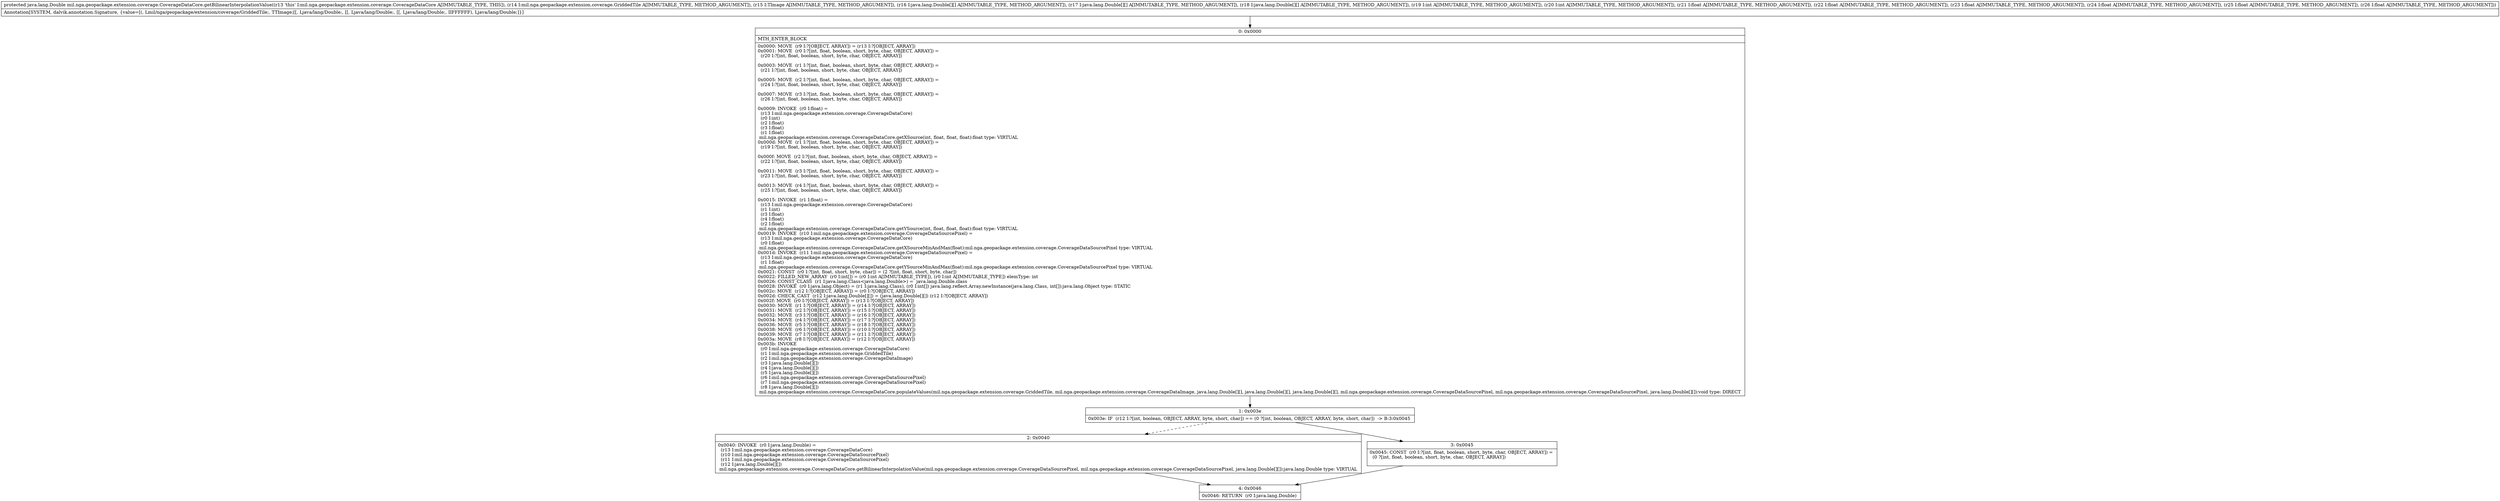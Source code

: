 digraph "CFG formil.nga.geopackage.extension.coverage.CoverageDataCore.getBilinearInterpolationValue(Lmil\/nga\/geopackage\/extension\/coverage\/GriddedTile;Lmil\/nga\/geopackage\/extension\/coverage\/CoverageDataImage;[[Ljava\/lang\/Double;[[Ljava\/lang\/Double;[[Ljava\/lang\/Double;IIFFFFFF)Ljava\/lang\/Double;" {
Node_0 [shape=record,label="{0\:\ 0x0000|MTH_ENTER_BLOCK\l|0x0000: MOVE  (r9 I:?[OBJECT, ARRAY]) = (r13 I:?[OBJECT, ARRAY]) \l0x0001: MOVE  (r0 I:?[int, float, boolean, short, byte, char, OBJECT, ARRAY]) = \l  (r20 I:?[int, float, boolean, short, byte, char, OBJECT, ARRAY])\l \l0x0003: MOVE  (r1 I:?[int, float, boolean, short, byte, char, OBJECT, ARRAY]) = \l  (r21 I:?[int, float, boolean, short, byte, char, OBJECT, ARRAY])\l \l0x0005: MOVE  (r2 I:?[int, float, boolean, short, byte, char, OBJECT, ARRAY]) = \l  (r24 I:?[int, float, boolean, short, byte, char, OBJECT, ARRAY])\l \l0x0007: MOVE  (r3 I:?[int, float, boolean, short, byte, char, OBJECT, ARRAY]) = \l  (r26 I:?[int, float, boolean, short, byte, char, OBJECT, ARRAY])\l \l0x0009: INVOKE  (r0 I:float) = \l  (r13 I:mil.nga.geopackage.extension.coverage.CoverageDataCore)\l  (r0 I:int)\l  (r2 I:float)\l  (r3 I:float)\l  (r1 I:float)\l mil.nga.geopackage.extension.coverage.CoverageDataCore.getXSource(int, float, float, float):float type: VIRTUAL \l0x000d: MOVE  (r1 I:?[int, float, boolean, short, byte, char, OBJECT, ARRAY]) = \l  (r19 I:?[int, float, boolean, short, byte, char, OBJECT, ARRAY])\l \l0x000f: MOVE  (r2 I:?[int, float, boolean, short, byte, char, OBJECT, ARRAY]) = \l  (r22 I:?[int, float, boolean, short, byte, char, OBJECT, ARRAY])\l \l0x0011: MOVE  (r3 I:?[int, float, boolean, short, byte, char, OBJECT, ARRAY]) = \l  (r23 I:?[int, float, boolean, short, byte, char, OBJECT, ARRAY])\l \l0x0013: MOVE  (r4 I:?[int, float, boolean, short, byte, char, OBJECT, ARRAY]) = \l  (r25 I:?[int, float, boolean, short, byte, char, OBJECT, ARRAY])\l \l0x0015: INVOKE  (r1 I:float) = \l  (r13 I:mil.nga.geopackage.extension.coverage.CoverageDataCore)\l  (r1 I:int)\l  (r3 I:float)\l  (r4 I:float)\l  (r2 I:float)\l mil.nga.geopackage.extension.coverage.CoverageDataCore.getYSource(int, float, float, float):float type: VIRTUAL \l0x0019: INVOKE  (r10 I:mil.nga.geopackage.extension.coverage.CoverageDataSourcePixel) = \l  (r13 I:mil.nga.geopackage.extension.coverage.CoverageDataCore)\l  (r0 I:float)\l mil.nga.geopackage.extension.coverage.CoverageDataCore.getXSourceMinAndMax(float):mil.nga.geopackage.extension.coverage.CoverageDataSourcePixel type: VIRTUAL \l0x001d: INVOKE  (r11 I:mil.nga.geopackage.extension.coverage.CoverageDataSourcePixel) = \l  (r13 I:mil.nga.geopackage.extension.coverage.CoverageDataCore)\l  (r1 I:float)\l mil.nga.geopackage.extension.coverage.CoverageDataCore.getYSourceMinAndMax(float):mil.nga.geopackage.extension.coverage.CoverageDataSourcePixel type: VIRTUAL \l0x0021: CONST  (r0 I:?[int, float, short, byte, char]) = (2 ?[int, float, short, byte, char]) \l0x0022: FILLED_NEW_ARRAY  (r0 I:int[]) = (r0 I:int A[IMMUTABLE_TYPE]), (r0 I:int A[IMMUTABLE_TYPE]) elemType: int \l0x0026: CONST_CLASS  (r1 I:java.lang.Class\<java.lang.Double\>) =  java.lang.Double.class \l0x0028: INVOKE  (r0 I:java.lang.Object) = (r1 I:java.lang.Class), (r0 I:int[]) java.lang.reflect.Array.newInstance(java.lang.Class, int[]):java.lang.Object type: STATIC \l0x002c: MOVE  (r12 I:?[OBJECT, ARRAY]) = (r0 I:?[OBJECT, ARRAY]) \l0x002d: CHECK_CAST  (r12 I:java.lang.Double[][]) = (java.lang.Double[][]) (r12 I:?[OBJECT, ARRAY]) \l0x002f: MOVE  (r0 I:?[OBJECT, ARRAY]) = (r13 I:?[OBJECT, ARRAY]) \l0x0030: MOVE  (r1 I:?[OBJECT, ARRAY]) = (r14 I:?[OBJECT, ARRAY]) \l0x0031: MOVE  (r2 I:?[OBJECT, ARRAY]) = (r15 I:?[OBJECT, ARRAY]) \l0x0032: MOVE  (r3 I:?[OBJECT, ARRAY]) = (r16 I:?[OBJECT, ARRAY]) \l0x0034: MOVE  (r4 I:?[OBJECT, ARRAY]) = (r17 I:?[OBJECT, ARRAY]) \l0x0036: MOVE  (r5 I:?[OBJECT, ARRAY]) = (r18 I:?[OBJECT, ARRAY]) \l0x0038: MOVE  (r6 I:?[OBJECT, ARRAY]) = (r10 I:?[OBJECT, ARRAY]) \l0x0039: MOVE  (r7 I:?[OBJECT, ARRAY]) = (r11 I:?[OBJECT, ARRAY]) \l0x003a: MOVE  (r8 I:?[OBJECT, ARRAY]) = (r12 I:?[OBJECT, ARRAY]) \l0x003b: INVOKE  \l  (r0 I:mil.nga.geopackage.extension.coverage.CoverageDataCore)\l  (r1 I:mil.nga.geopackage.extension.coverage.GriddedTile)\l  (r2 I:mil.nga.geopackage.extension.coverage.CoverageDataImage)\l  (r3 I:java.lang.Double[][])\l  (r4 I:java.lang.Double[][])\l  (r5 I:java.lang.Double[][])\l  (r6 I:mil.nga.geopackage.extension.coverage.CoverageDataSourcePixel)\l  (r7 I:mil.nga.geopackage.extension.coverage.CoverageDataSourcePixel)\l  (r8 I:java.lang.Double[][])\l mil.nga.geopackage.extension.coverage.CoverageDataCore.populateValues(mil.nga.geopackage.extension.coverage.GriddedTile, mil.nga.geopackage.extension.coverage.CoverageDataImage, java.lang.Double[][], java.lang.Double[][], java.lang.Double[][], mil.nga.geopackage.extension.coverage.CoverageDataSourcePixel, mil.nga.geopackage.extension.coverage.CoverageDataSourcePixel, java.lang.Double[][]):void type: DIRECT \l}"];
Node_1 [shape=record,label="{1\:\ 0x003e|0x003e: IF  (r12 I:?[int, boolean, OBJECT, ARRAY, byte, short, char]) == (0 ?[int, boolean, OBJECT, ARRAY, byte, short, char])  \-\> B:3:0x0045 \l}"];
Node_2 [shape=record,label="{2\:\ 0x0040|0x0040: INVOKE  (r0 I:java.lang.Double) = \l  (r13 I:mil.nga.geopackage.extension.coverage.CoverageDataCore)\l  (r10 I:mil.nga.geopackage.extension.coverage.CoverageDataSourcePixel)\l  (r11 I:mil.nga.geopackage.extension.coverage.CoverageDataSourcePixel)\l  (r12 I:java.lang.Double[][])\l mil.nga.geopackage.extension.coverage.CoverageDataCore.getBilinearInterpolationValue(mil.nga.geopackage.extension.coverage.CoverageDataSourcePixel, mil.nga.geopackage.extension.coverage.CoverageDataSourcePixel, java.lang.Double[][]):java.lang.Double type: VIRTUAL \l}"];
Node_3 [shape=record,label="{3\:\ 0x0045|0x0045: CONST  (r0 I:?[int, float, boolean, short, byte, char, OBJECT, ARRAY]) = \l  (0 ?[int, float, boolean, short, byte, char, OBJECT, ARRAY])\l \l}"];
Node_4 [shape=record,label="{4\:\ 0x0046|0x0046: RETURN  (r0 I:java.lang.Double) \l}"];
MethodNode[shape=record,label="{protected java.lang.Double mil.nga.geopackage.extension.coverage.CoverageDataCore.getBilinearInterpolationValue((r13 'this' I:mil.nga.geopackage.extension.coverage.CoverageDataCore A[IMMUTABLE_TYPE, THIS]), (r14 I:mil.nga.geopackage.extension.coverage.GriddedTile A[IMMUTABLE_TYPE, METHOD_ARGUMENT]), (r15 I:TImage A[IMMUTABLE_TYPE, METHOD_ARGUMENT]), (r16 I:java.lang.Double[][] A[IMMUTABLE_TYPE, METHOD_ARGUMENT]), (r17 I:java.lang.Double[][] A[IMMUTABLE_TYPE, METHOD_ARGUMENT]), (r18 I:java.lang.Double[][] A[IMMUTABLE_TYPE, METHOD_ARGUMENT]), (r19 I:int A[IMMUTABLE_TYPE, METHOD_ARGUMENT]), (r20 I:int A[IMMUTABLE_TYPE, METHOD_ARGUMENT]), (r21 I:float A[IMMUTABLE_TYPE, METHOD_ARGUMENT]), (r22 I:float A[IMMUTABLE_TYPE, METHOD_ARGUMENT]), (r23 I:float A[IMMUTABLE_TYPE, METHOD_ARGUMENT]), (r24 I:float A[IMMUTABLE_TYPE, METHOD_ARGUMENT]), (r25 I:float A[IMMUTABLE_TYPE, METHOD_ARGUMENT]), (r26 I:float A[IMMUTABLE_TYPE, METHOD_ARGUMENT]))  | Annotation[SYSTEM, dalvik.annotation.Signature, \{value=[(, Lmil\/nga\/geopackage\/extension\/coverage\/GriddedTile;, TTImage;[[, Ljava\/lang\/Double;, [[, Ljava\/lang\/Double;, [[, Ljava\/lang\/Double;, IIFFFFFF), Ljava\/lang\/Double;]\}]\l}"];
MethodNode -> Node_0;
Node_0 -> Node_1;
Node_1 -> Node_2[style=dashed];
Node_1 -> Node_3;
Node_2 -> Node_4;
Node_3 -> Node_4;
}

